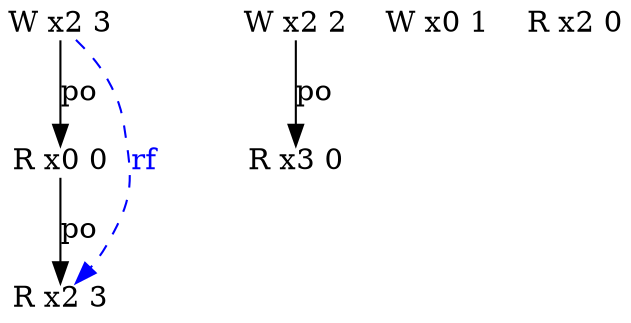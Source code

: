 digraph g {
  n3_1 [type=R,loc=0,th=3,idx=1,label="R x0 0",pos="3,-1!",shape=plain];
  n1_1 [type=R,loc=3,th=1,idx=1,label="R x3 0",pos="1,-1!",shape=plain];
  n0_0 [type=W,loc=0,th=0,idx=0,label="W x0 1",pos="0,0!",shape=plain];
  n2_0 [type=R,loc=2,th=2,idx=0,label="R x2 0",pos="2,0!",shape=plain];
  n3_2 [type=R,loc=2,th=3,idx=2,label="R x2 3",pos="3,-2!",shape=plain];
  n1_0 [type=W,loc=2,th=1,idx=0,label="W x2 2",pos="1,0!",shape=plain];
  n3_0 [type=W,loc=2,th=3,idx=0,label="W x2 3",pos="3,0!",shape=plain];
  n1_0 -> n1_1 [label="po"];
  n3_1 -> n3_2 [label="po"];
  n3_0 -> n3_1 [label="po"];
  n3_0 -> n3_2 [from_th=3,to_th=3,from_idx=0,to_idx=2,constraint=false,style=dashed,label="rf",fontcolor=blue,color=blue];
}
